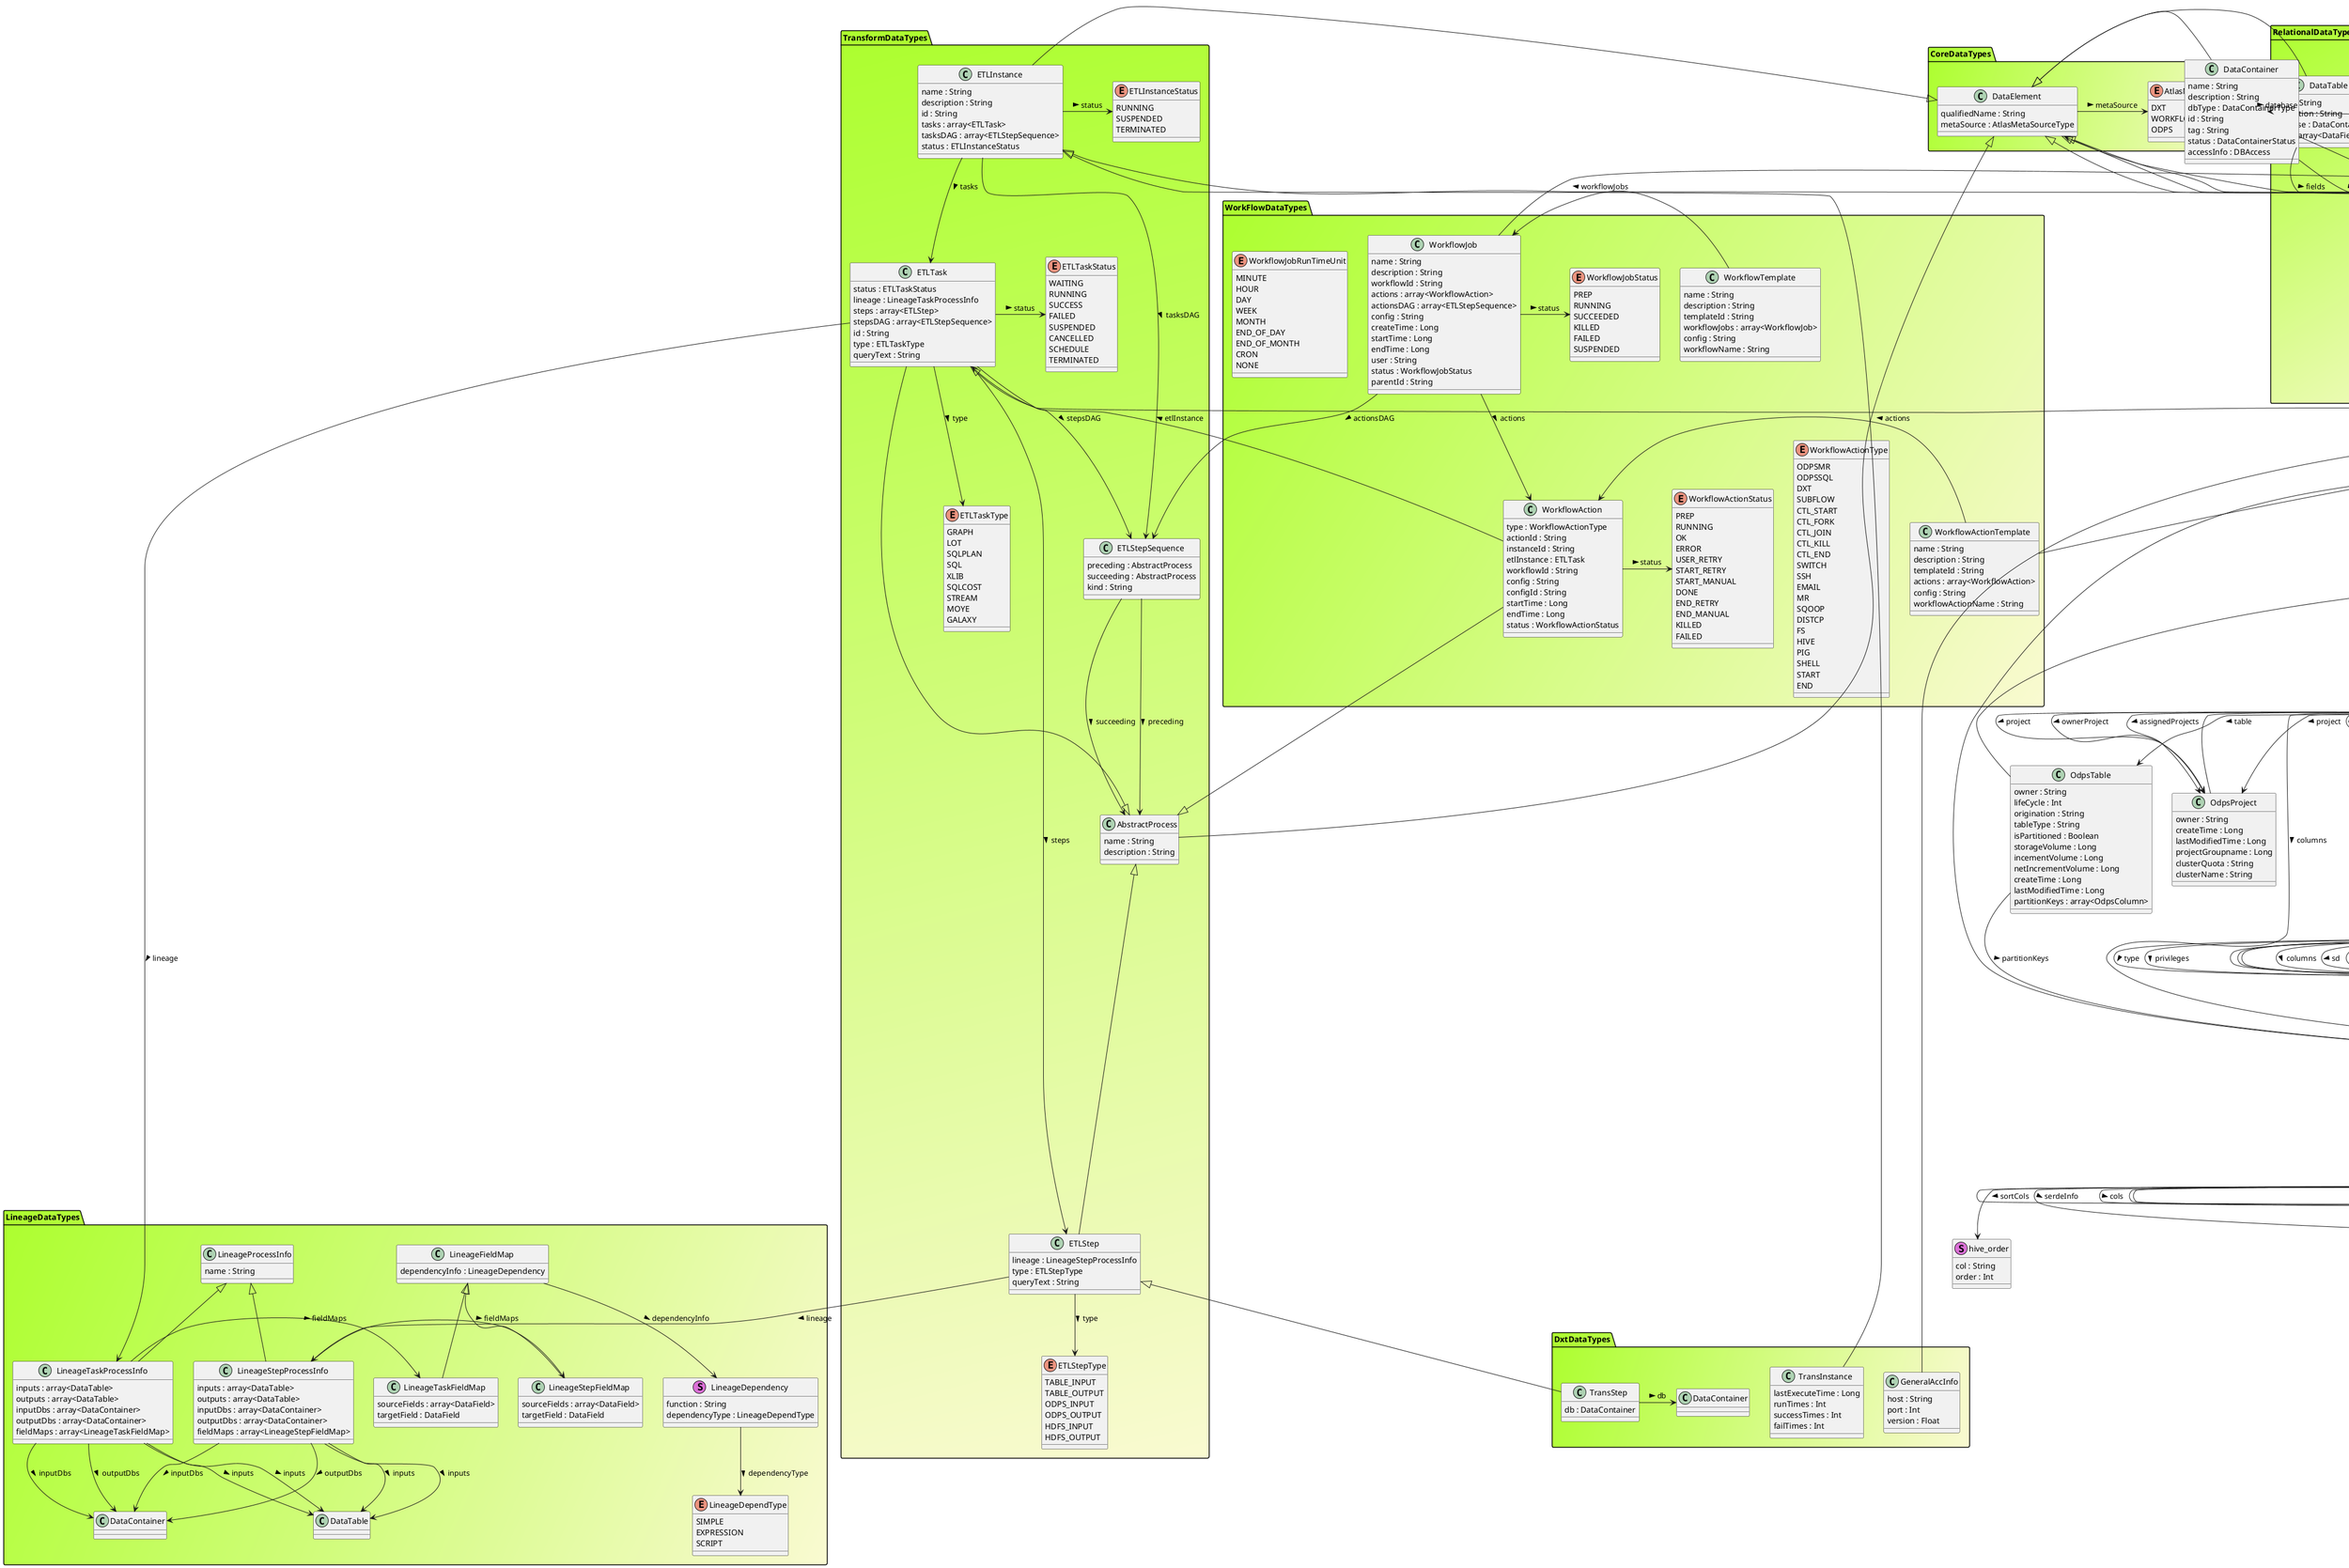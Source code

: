 @startuml

package InnerSuperTypes #LightGreen {
    class Infrastructure {
        name : String
        description : String
    }

    class DataSet {
        name : String
        description : String
    }

    class Process {
        name : String
        description : String
        inputs : array<DataSet>
        outputs : array<DataSet>
    }

    class Referenceable {
        qualifiedName : String
    }

    Process --> DataSet : inputs >
    Process --> DataSet : outputs >
}

package HiveDataTypes #Plum {
    enum hive_object_type {
        GLOBAL
        DATABASE
        TABLE
        PARTITION
        COLUMN
    }
    enum hive_principal_type {
        USER
        ROLE
        GROUP
    }
    enum hive_resource_type {
        JAR
        FILE
        ARCHIVE
    }

    class hive_serde << (S,orchid) >> {
        name : String
        serializationLib : String
        parameters : Map<String, String>
    }
    class hive_order << (S,orchid) >> {
        col : String
        order : Int
    }
    class hive_resourceuri << (S,orchid) >> {
        resourceType : hive_resource_type
        uri : Int
    }

    class hive_db {
        name : String
        clusterName : String
        description : String
        locationUri : String
        parameters : Map<String, String>
        ownerName : String
        ownerType : hive_principal_type
    }
    class hive_storagedesc {
        cols : array<hive_column>
        location : String
        inputFormat : String
        outputFormat : String
        compressed : Boolean
        numBuckets : Int
        serdeInfo : hive_serde
        bucketCols : array<String>
        sortCols : array<hive_order>
        parameters : Map<String, String>
        storedAsSubDirectories : Boolean
    }
    class hive_table {
        tableName : String
        db : hive_db
        owner : String
        createTime : Long
        lastAccessTime : Long
        comment : String
        retention : Int
        sd : hive_storagedesc
        partitionKeys : array<hive_column>
        columns : array<hive_column>
        parameters : Map<String, String>
        viewOriginalText : String
        viewExpandedText : String
        tableType : String
        temporary : Boolean
    }
    class hive_column {
        name : String
        type : String
        comment : String
    }
    class hive_partition {
        values : array<String>
        table : hive_table
        createTime : Long
        lastAccessTime : Long
        sd : hive_storagedesc
        columns : array<hive_column>
        parameters : Map<String, String>
    }
    class hive_role {
        roleName : String
        createTime : Long
        ownerName : String
    }
    class hive_type {
        name : String
        type1 : String
        type2 : String
        fields : array<hive_column>
    }
    class hive_process {
        startTime : Long
        endTime : Long
        userName : String
        operationType : String
        queryText : String
        queryPlan : String
        queryId : String
        queryGraph : String
    }

    hive_resourceuri --> hive_resource_type : resourceType >
    hive_db --> hive_principal_type : ownerType >
    hive_storagedesc --> hive_column : cols >
    hive_storagedesc --> hive_serde : serdeInfo >
    hive_storagedesc --> hive_order : sortCols >
    hive_table --> hive_db : db >
    hive_table --> hive_storagedesc : sd >
    hive_table --> hive_column : partitionKeys >
    hive_table --> hive_column : columns >
    hive_partition --> hive_table : table >
    hive_partition --> hive_storagedesc : sd >
    hive_partition --> hive_column : columns >
    hive_type --> hive_column : fields >

    Referenceable <|-- hive_db
    Referenceable <|-- hive_storagedesc
    DataSet <|-- hive_table
    Referenceable <|-- hive_column
    Referenceable <|-- hive_partition
    Process <|-- hive_process
}

package CoreDataTypes #GreenYellow/LightGoldenRodYellow {
    enum AtlasMetaSourceType {
        DXT
        WORKFLOW
        ODPS
    }

    class DataElement {
        qualifiedName : String
        metaSource : AtlasMetaSourceType
    }

    DataElement -> AtlasMetaSourceType : metaSource >
}

package LineageDataTypes #GreenYellow/LightGoldenRodYellow {
    enum LineageDependType {
        SIMPLE
        EXPRESSION
        SCRIPT
    }

    class LineageDependency << (S,orchid) >> {
        function : String
        dependencyType : LineageDependType
    }
    class LineageProcessInfo {
        name : String
    }
    class LineageTaskProcessInfo {
        inputs : array<DataTable>
        outputs : array<DataTable>
        inputDbs : array<DataContainer>
        outputDbs : array<DataContainer>
        fieldMaps : array<LineageTaskFieldMap>
    }
    class LineageStepProcessInfo {
        inputs : array<DataTable>
        outputs : array<DataTable>
        inputDbs : array<DataContainer>
        outputDbs : array<DataContainer>
        fieldMaps : array<LineageStepFieldMap>
    }
    class LineageFieldMap {
        dependencyInfo : LineageDependency
    }
    class LineageTaskFieldMap {
        sourceFields : array<DataField>
        targetField : DataField
    }
    class LineageStepFieldMap {
        sourceFields : array<DataField>
        targetField : DataField
    }

    LineageDependency --> LineageDependType : dependencyType >
    LineageFieldMap --> LineageDependency : dependencyInfo >

    LineageTaskProcessInfo -> LineageTaskFieldMap : fieldMaps >
    LineageTaskProcessInfo --> DataTable : inputs >
    LineageTaskProcessInfo --> DataTable : inputs >
    LineageTaskProcessInfo --> DataContainer : inputDbs >
    LineageTaskProcessInfo --> DataContainer : outputDbs >
    LineageStepProcessInfo -> LineageStepFieldMap : fieldMaps >
    LineageStepProcessInfo --> DataTable : inputs >
    LineageStepProcessInfo --> DataTable : inputs >
    LineageStepProcessInfo --> DataContainer : inputDbs >
    LineageStepProcessInfo --> DataContainer : outputDbs >

    LineageProcessInfo <|-- LineageTaskProcessInfo
    LineageProcessInfo <|-- LineageStepProcessInfo

    LineageFieldMap <|-- LineageTaskFieldMap
    LineageFieldMap <|-- LineageStepFieldMap

}

package RelationalDataTypes #GreenYellow/LightGoldenRodYellow {
    enum DataContainerType {
        ODPS
        RDS
        HDFS
        HIVE
        ORACLE
        SQLSERVER
        MYSQL
        DB2
        ADS
        SYBASE
        TERADATA
        POSTGRESQL
    }

    enum DataContainerStatus {
        AVAILABLE
        READONLY
        DELETING
        FROZEN
        UNKNOWN
    }

    class DBAccess {
        name : String
        description : String
    }
    class DataField {
        name : String
        description : String
        dataType : String
    }
    class DataTable {
        name : String
        description : String
        database : DataContainer
        fields : array<DataField>
    }
    class DataContainer {
        name : String
        description : String
        dbType : DataContainerType
        id : String
        tag : String
        status : DataContainerStatus
        accessInfo : DBAccess
    }

    DataContainer --> DataContainerType : dbType >
    DataContainer --> DataContainerStatus : status >
    DataContainer --> DBAccess : accessInfo >
    DataTable -> DataContainer : database >
    DataTable --> DataField : fields >

    DataElement <|- DBAccess
    DataElement <|-- DataField
    DataElement <|- DataContainer
    DataElement <|-- DataTable
}

package TransformDataTypes #GreenYellow/LightGoldenRodYellow {
    enum ETLTaskType {
        GRAPH
        LOT
        SQLPLAN
        SQL
        XLIB
        SQLCOST
        STREAM
        MOYE
        GALAXY
    }
    enum ETLTaskStatus {
        WAITING
        RUNNING
        SUCCESS
        FAILED
        SUSPENDED
        CANCELLED
        SCHEDULE
        TERMINATED
    }
    enum ETLStepType {
        TABLE_INPUT
        TABLE_OUTPUT
        ODPS_INPUT
        ODPS_OUTPUT
        HDFS_INPUT
        HDFS_OUTPUT
    }
    enum ETLInstanceStatus {
        RUNNING
        SUSPENDED
        TERMINATED
    }

    class AbstractProcess {
        name : String
        description : String
    }
    class ETLInstance {
        name : String
        description : String
        id : String
        tasks : array<ETLTask>
        tasksDAG : array<ETLStepSequence>
        status : ETLInstanceStatus
    }
    class ETLTask {
        status : ETLTaskStatus
        lineage : LineageTaskProcessInfo
        steps : array<ETLStep>
        stepsDAG : array<ETLStepSequence>
        id : String
        type : ETLTaskType
        queryText : String
    }
    class ETLStepSequence {
        preceding : AbstractProcess
        succeeding : AbstractProcess
        kind : String
    }
    class ETLStep {
        lineage : LineageStepProcessInfo
        type : ETLStepType
        queryText : String
    }

    ETLStep --> LineageStepProcessInfo : lineage >
    ETLStep --> ETLStepType : type >
    ETLStepSequence --> AbstractProcess : preceding >
    ETLStepSequence --> AbstractProcess : succeeding >
    ETLTask -> ETLTaskStatus : status >
    ETLTask --> LineageTaskProcessInfo : lineage >
    ETLTask --> ETLStep : steps >
    ETLTask --> ETLStepSequence : stepsDAG >
    ETLTask --> ETLTaskType : type >
    ETLInstance --> ETLTask : tasks >
    ETLInstance --> ETLStepSequence : tasksDAG >
    ETLInstance -> ETLInstanceStatus : status >

    DataElement <|- AbstractProcess
    DataElement <|- ETLInstance
    AbstractProcess <|--- ETLStep
    AbstractProcess <|- ETLTask
}

package DxtDataTypes #GreenYellow/LightGoldenRodYellow {
    class GeneralAccInfo {
        host : String
        port : Int
        version : Float
    }
    class TransInstance {
        lastExecuteTime : Long
        runTimes : Int
        successTimes : Int
        failTimes : Int
    }
    class TransStep {
        db : DataContainer
    }

    TransStep -> DataContainer : db >

    DBAccess <|-- GeneralAccInfo
    ETLInstance <|-- TransInstance
    ETLStep <|-- TransStep
}

package OdpsDataTypes #GreenYellow/LightGoldenRodYellow {
    enum OdpsObjectType {
        GLOBAL
        PROJECT
        TABLE
        PARTITION
        COLUMN
    }
    enum OdpsResourceType {
        FILE
        JAR
        PY
        ARCHIVE
        TABLE
        VOLUMEFILE
        UNKNOWN
    }
    enum OdpsObjectPrivilege {
        READ
        WRITE
        LIST
        CREATETABLE
        CREATEFUNCTION
        CREATERESOURCE
        CREATEJOB
        DESCRIBE
        SELECT
        ALTER
        UPDATE
        DROP
        DELETE
        EXECUTE
        ALL
    }
    enum OdpsPackageResourceType {
        FUNC
        TABLE
        RESOURCE
        INSTANCE
    }

    class OdpsAccInfo {
        tunnelURL : String
        endpointURL : String
    }
    class OdpsProject {
        owner : String
        createTime : Long
        lastModifiedTime : Long
        projectGroupname : Long
        clusterQuota : String
        clusterName : String
    }
    class OdpsColumn {
        isPartitionKey : Boolean
        label : String
    }
    class OdpsPartition {
        name : String
        table : OdpsTable
        createTime : Long
        lastModifiedTime : Long
        columns : array<OdpsColumn>
        numRecord : Long
        numStorage : Long
    }
    class OdpsTable {
        owner : String
        lifeCycle : Int
        origination : String
        tableType : String
        isPartitioned : Boolean
        storageVolume : Long
        incementVolume : Long
        netIncrementVolume : Long
        createTime : Long
        lastModifiedTime : Long
        partitionKeys : array<OdpsColumn>
    }
    class OdpsResource {
        name : String
        project : OdpsProject
        owner : String
        createTime : Long
        lastModifiedTime : Long
        resourceType : OdpsResourceType
        description : String
    }
    class OdpsPackageResourceItem {
        type : OdpsPackageResourceType
        name : String
        privileges : array<OdpsObjectPrivilege>
        resource : DataElement
    }
    class OdpsPackage {
        ownerProject : OdpsProject
        name : String
        createTime : Long
        installTime : Long
        assignedProjects : array<OdpsProject>
        resources : array<OdpsPackageResourceItem>
    }
    class OdpsTask {
        queryPlan : String
    }
    class OdpsInstance {
        owner : String
        createTime : Long
        startTime : Long
        endTime : Long
        project : OdpsProject
    }


    OdpsPackageResourceItem --> OdpsPackageResourceType : type >
    OdpsPackageResourceItem --> OdpsObjectPrivilege : privileges >
    OdpsPackageResourceItem --> DataElement : resource >
    OdpsPartition --> OdpsTable : table >
    OdpsPartition --> OdpsColumn : columns >
    OdpsInstance --> OdpsProject : project >
    OdpsTable --> OdpsColumn : partitionKeys >
    OdpsResource --> OdpsProject : project >
    OdpsResource --> OdpsResourceType : resourceType >
    OdpsPackage --> OdpsProject : ownerProject >
    OdpsPackage --> OdpsProject : assignedProjects >
    OdpsPackage --> OdpsPackageResourceItem : resources >

    DataElement <|- OdpsPackage
    DataContainer <|-- OdpsProject
    DataField <|-- OdpsColumn
    DBAccess <|-- OdpsAccInfo
    DataTable <|-- OdpsTable
    Referenceable <|-- OdpsPartition
    Referenceable <|-- OdpsResource
    Referenceable <|-- OdpsPackageResourceItem
    ETLTask <|-- OdpsTask
    ETLInstance <|-- OdpsInstance
}

package WorkFlowDataTypes #GreenYellow/LightGoldenRodYellow {
    enum WorkflowActionType {
        ODPSMR
        ODPSSQL
        DXT
        SUBFLOW
        CTL_START
        CTL_FORK
        CTL_JOIN
        CTL_KILL
        CTL_END
        SWITCH
        SSH
        EMAIL
        MR
        SQOOP
        DISTCP
        FS
        HIVE
        PIG
        SHELL
        START
        END
    }
    enum WorkflowActionStatus {
        PREP
        RUNNING
        OK
        ERROR
        USER_RETRY
        START_RETRY
        START_MANUAL
        DONE
        END_RETRY
        END_MANUAL
        KILLED
        FAILED
    }
    enum WorkflowJobStatus {
        PREP
        RUNNING
        SUCCEEDED
        KILLED
        FAILED
        SUSPENDED
    }
    enum WorkflowJobRunTimeUnit {
        MINUTE
        HOUR
        DAY
        WEEK
        MONTH
        END_OF_DAY
        END_OF_MONTH
        CRON
        NONE
    }
    class WorkflowAction {
        type : WorkflowActionType
        actionId : String
        instanceId : String
        etlInstance : ETLTask
        workflowId : String
        config : String
        configId : String
        startTime : Long
        endTime : Long
        status : WorkflowActionStatus
    }
    class WorkflowActionTemplate {
        name : String
        description : String
        templateId : String
        actions : array<WorkflowAction>
        config : String
        workflowActionName : String
    }
    class WorkflowJob {
        name : String
        description : String
        workflowId : String
        actions : array<WorkflowAction>
        actionsDAG : array<ETLStepSequence>
        config : String
        createTime : Long
        startTime : Long
        endTime : Long
        user : String
        status : WorkflowJobStatus
        parentId : String
    }
    class WorkflowTemplate {
        name : String
        description : String
        templateId : String
        workflowJobs : array<WorkflowJob>
        config : String
        workflowName : String
    }

    WorkflowAction -> WorkflowActionType : type >
    WorkflowAction -> ETLTask : etlInstance >
    WorkflowAction -> WorkflowActionStatus : status >
    WorkflowActionTemplate -> WorkflowAction : actions >
    WorkflowJob --> WorkflowAction : actions >
    WorkflowJob -> ETLStepSequence : actionsDAG >
    WorkflowJob -> WorkflowJobStatus : status >
    WorkflowTemplate -> WorkflowJob : workflowJobs >

    AbstractProcess <|-- WorkflowAction
    Referenceable <|-- WorkflowActionTemplate
    Referenceable <|- WorkflowJob
    Referenceable <|- WorkflowTemplate
}

@enduml